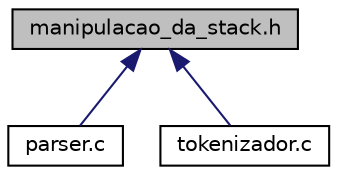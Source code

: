 digraph "manipulacao_da_stack.h"
{
 // LATEX_PDF_SIZE
  edge [fontname="Helvetica",fontsize="10",labelfontname="Helvetica",labelfontsize="10"];
  node [fontname="Helvetica",fontsize="10",shape=record];
  Node1 [label="manipulacao_da_stack.h",height=0.2,width=0.4,color="black", fillcolor="grey75", style="filled", fontcolor="black",tooltip=" "];
  Node1 -> Node2 [dir="back",color="midnightblue",fontsize="10",style="solid"];
  Node2 [label="parser.c",height=0.2,width=0.4,color="black", fillcolor="white", style="filled",URL="$parser_8c.html",tooltip=" "];
  Node1 -> Node3 [dir="back",color="midnightblue",fontsize="10",style="solid"];
  Node3 [label="tokenizador.c",height=0.2,width=0.4,color="black", fillcolor="white", style="filled",URL="$tokenizador_8c.html",tooltip=" "];
}
